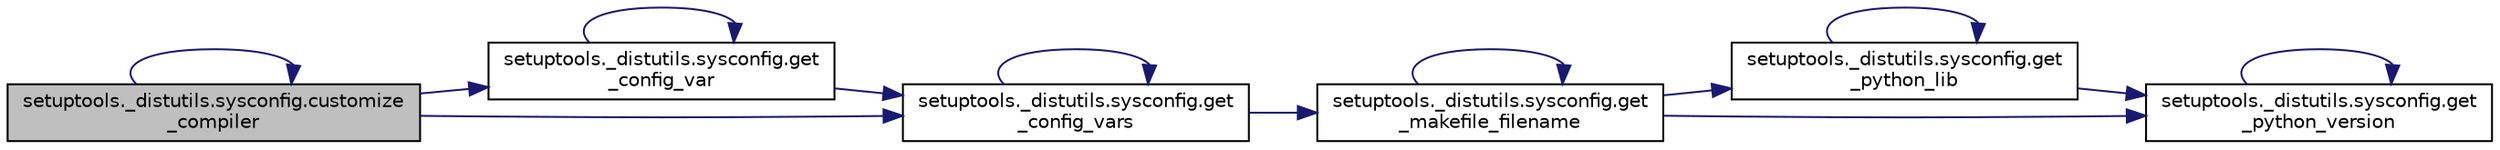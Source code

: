 digraph "setuptools._distutils.sysconfig.customize_compiler"
{
 // LATEX_PDF_SIZE
  edge [fontname="Helvetica",fontsize="10",labelfontname="Helvetica",labelfontsize="10"];
  node [fontname="Helvetica",fontsize="10",shape=record];
  rankdir="LR";
  Node1 [label="setuptools._distutils.sysconfig.customize\l_compiler",height=0.2,width=0.4,color="black", fillcolor="grey75", style="filled", fontcolor="black",tooltip=" "];
  Node1 -> Node1 [color="midnightblue",fontsize="10",style="solid",fontname="Helvetica"];
  Node1 -> Node2 [color="midnightblue",fontsize="10",style="solid",fontname="Helvetica"];
  Node2 [label="setuptools._distutils.sysconfig.get\l_config_var",height=0.2,width=0.4,color="black", fillcolor="white", style="filled",URL="$d9/db2/namespacesetuptools_1_1__distutils_1_1sysconfig.html#af15382b8afd67ab2f138f8d446d0fa4e",tooltip=" "];
  Node2 -> Node2 [color="midnightblue",fontsize="10",style="solid",fontname="Helvetica"];
  Node2 -> Node3 [color="midnightblue",fontsize="10",style="solid",fontname="Helvetica"];
  Node3 [label="setuptools._distutils.sysconfig.get\l_config_vars",height=0.2,width=0.4,color="black", fillcolor="white", style="filled",URL="$d9/db2/namespacesetuptools_1_1__distutils_1_1sysconfig.html#a561afb012e626071f4835e1127e4d964",tooltip=" "];
  Node3 -> Node3 [color="midnightblue",fontsize="10",style="solid",fontname="Helvetica"];
  Node3 -> Node4 [color="midnightblue",fontsize="10",style="solid",fontname="Helvetica"];
  Node4 [label="setuptools._distutils.sysconfig.get\l_makefile_filename",height=0.2,width=0.4,color="black", fillcolor="white", style="filled",URL="$d9/db2/namespacesetuptools_1_1__distutils_1_1sysconfig.html#a54f9461ef3ea72829409f22730b1b57c",tooltip=" "];
  Node4 -> Node4 [color="midnightblue",fontsize="10",style="solid",fontname="Helvetica"];
  Node4 -> Node5 [color="midnightblue",fontsize="10",style="solid",fontname="Helvetica"];
  Node5 [label="setuptools._distutils.sysconfig.get\l_python_lib",height=0.2,width=0.4,color="black", fillcolor="white", style="filled",URL="$d9/db2/namespacesetuptools_1_1__distutils_1_1sysconfig.html#a1ec7e0c564e204dd18365fb4a5dfb46d",tooltip=" "];
  Node5 -> Node5 [color="midnightblue",fontsize="10",style="solid",fontname="Helvetica"];
  Node5 -> Node6 [color="midnightblue",fontsize="10",style="solid",fontname="Helvetica"];
  Node6 [label="setuptools._distutils.sysconfig.get\l_python_version",height=0.2,width=0.4,color="black", fillcolor="white", style="filled",URL="$d9/db2/namespacesetuptools_1_1__distutils_1_1sysconfig.html#a89f553c60c49aa98ccb15aeedb84c43b",tooltip=" "];
  Node6 -> Node6 [color="midnightblue",fontsize="10",style="solid",fontname="Helvetica"];
  Node4 -> Node6 [color="midnightblue",fontsize="10",style="solid",fontname="Helvetica"];
  Node1 -> Node3 [color="midnightblue",fontsize="10",style="solid",fontname="Helvetica"];
}
